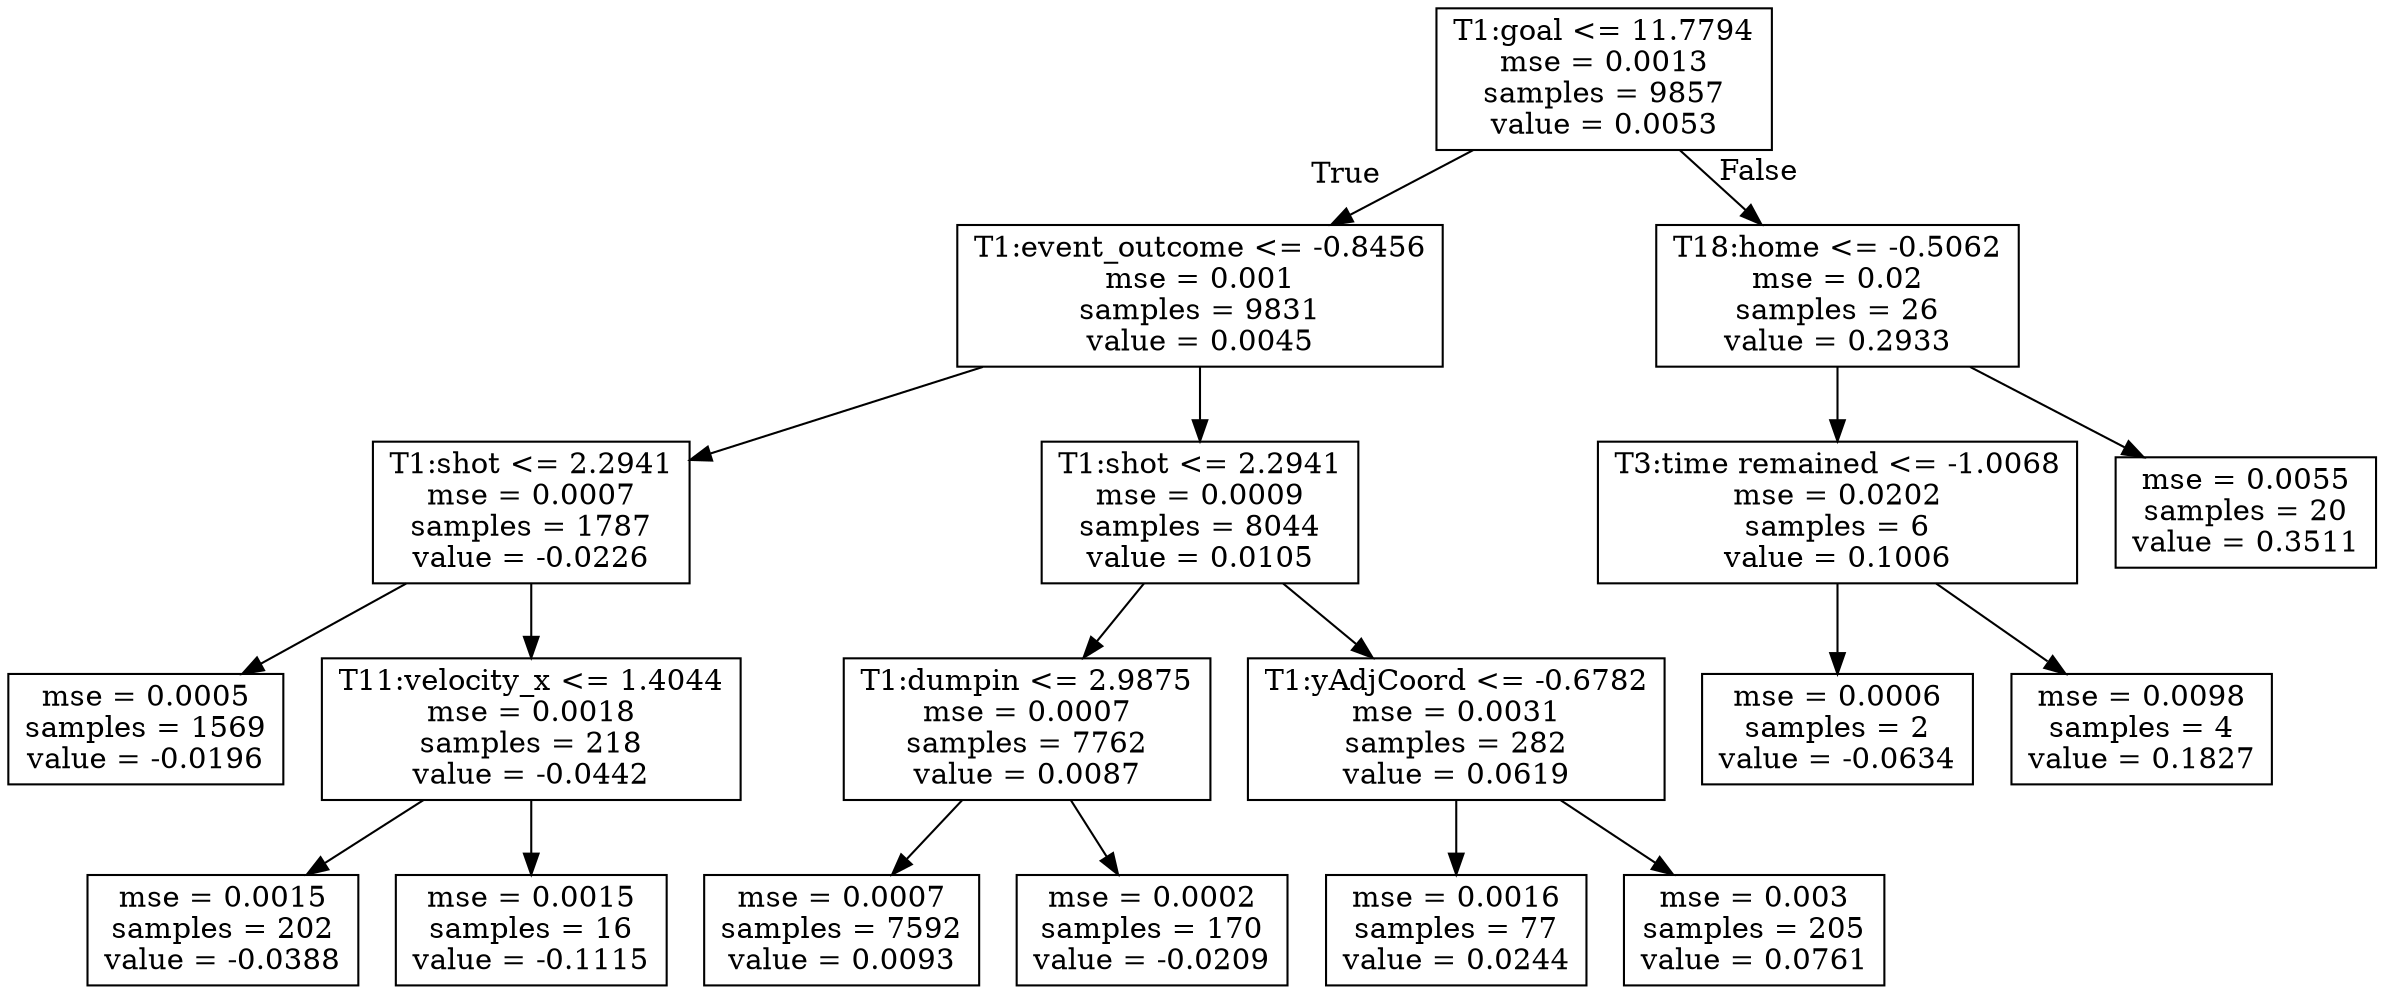digraph Tree {
node [shape=box] ;
0 [label="T1:goal <= 11.7794\nmse = 0.0013\nsamples = 9857\nvalue = 0.0053"] ;
1 [label="T1:event_outcome <= -0.8456\nmse = 0.001\nsamples = 9831\nvalue = 0.0045"] ;
0 -> 1 [labeldistance=2.5, labelangle=45, headlabel="True"] ;
3 [label="T1:shot <= 2.2941\nmse = 0.0007\nsamples = 1787\nvalue = -0.0226"] ;
1 -> 3 ;
13 [label="mse = 0.0005\nsamples = 1569\nvalue = -0.0196"] ;
3 -> 13 ;
14 [label="T11:velocity_x <= 1.4044\nmse = 0.0018\nsamples = 218\nvalue = -0.0442"] ;
3 -> 14 ;
17 [label="mse = 0.0015\nsamples = 202\nvalue = -0.0388"] ;
14 -> 17 ;
18 [label="mse = 0.0015\nsamples = 16\nvalue = -0.1115"] ;
14 -> 18 ;
4 [label="T1:shot <= 2.2941\nmse = 0.0009\nsamples = 8044\nvalue = 0.0105"] ;
1 -> 4 ;
5 [label="T1:dumpin <= 2.9875\nmse = 0.0007\nsamples = 7762\nvalue = 0.0087"] ;
4 -> 5 ;
9 [label="mse = 0.0007\nsamples = 7592\nvalue = 0.0093"] ;
5 -> 9 ;
10 [label="mse = 0.0002\nsamples = 170\nvalue = -0.0209"] ;
5 -> 10 ;
6 [label="T1:yAdjCoord <= -0.6782\nmse = 0.0031\nsamples = 282\nvalue = 0.0619"] ;
4 -> 6 ;
11 [label="mse = 0.0016\nsamples = 77\nvalue = 0.0244"] ;
6 -> 11 ;
12 [label="mse = 0.003\nsamples = 205\nvalue = 0.0761"] ;
6 -> 12 ;
2 [label="T18:home <= -0.5062\nmse = 0.02\nsamples = 26\nvalue = 0.2933"] ;
0 -> 2 [labeldistance=2.5, labelangle=-45, headlabel="False"] ;
7 [label="T3:time remained <= -1.0068\nmse = 0.0202\nsamples = 6\nvalue = 0.1006"] ;
2 -> 7 ;
15 [label="mse = 0.0006\nsamples = 2\nvalue = -0.0634"] ;
7 -> 15 ;
16 [label="mse = 0.0098\nsamples = 4\nvalue = 0.1827"] ;
7 -> 16 ;
8 [label="mse = 0.0055\nsamples = 20\nvalue = 0.3511"] ;
2 -> 8 ;
}